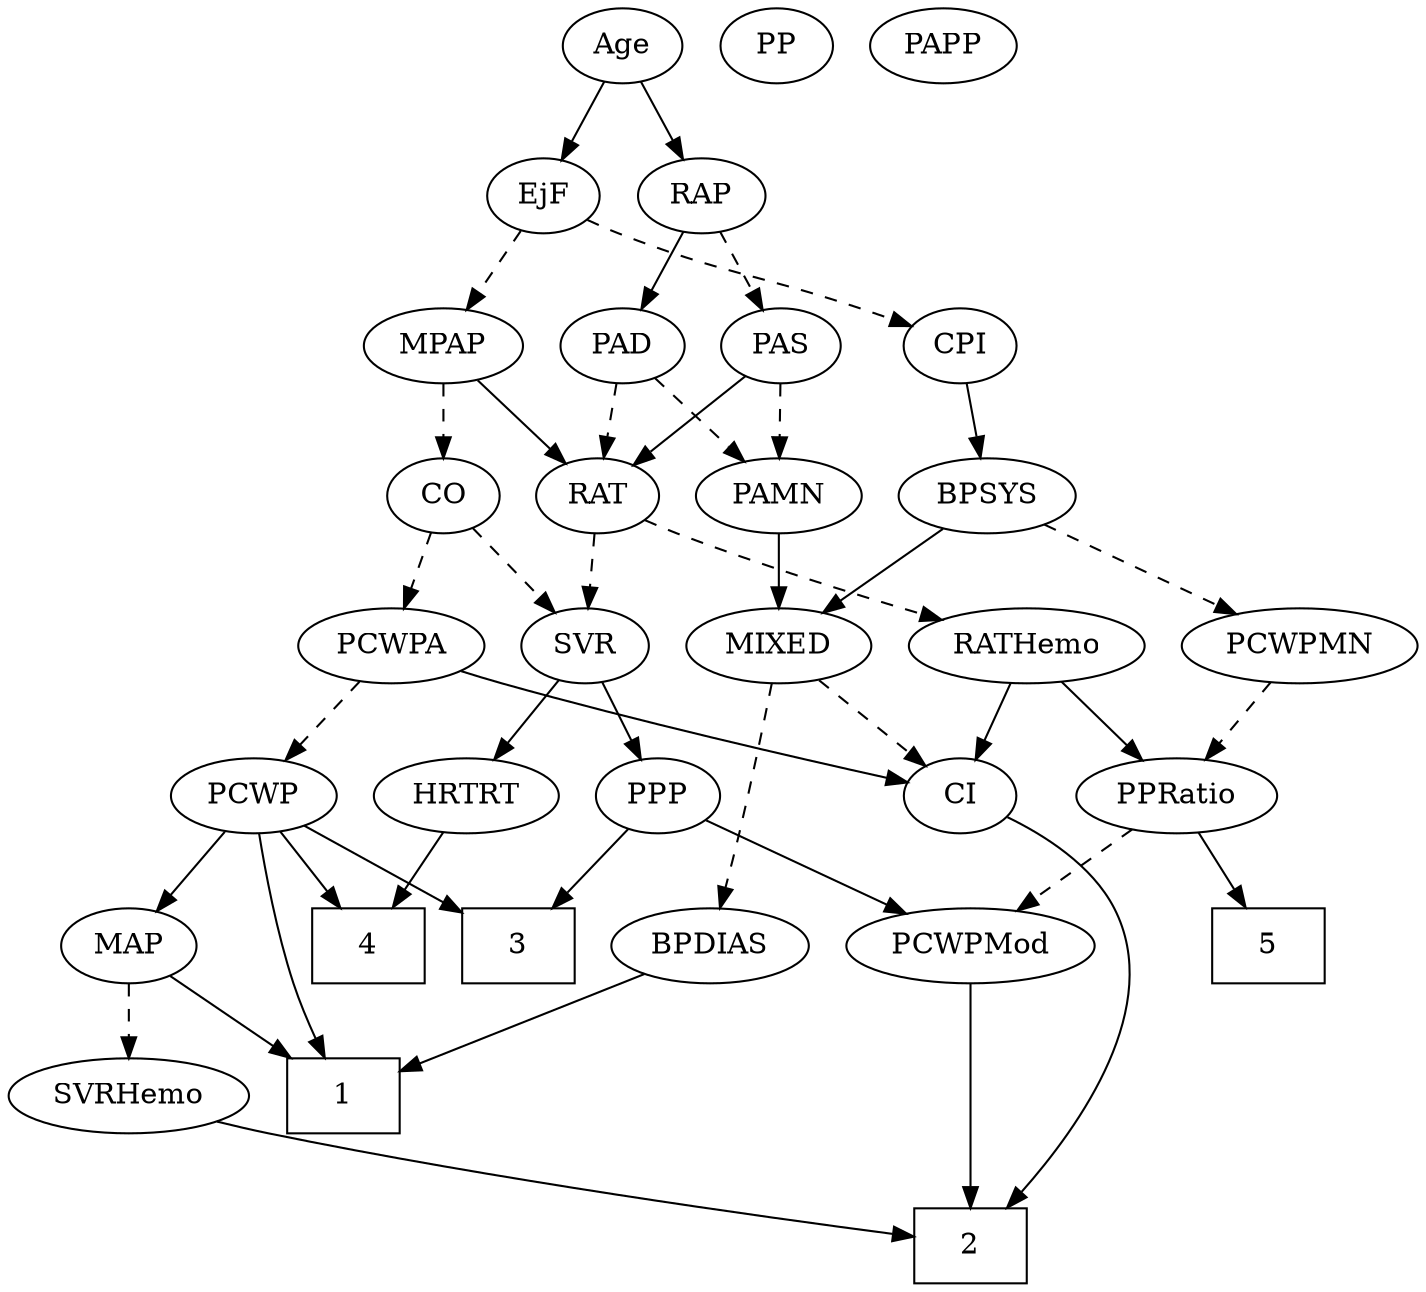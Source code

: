 strict digraph {
	graph [bb="0,0,597.29,612"];
	node [label="\N"];
	1	[height=0.5,
		pos="452.25,90",
		shape=box,
		width=0.75];
	2	[height=0.5,
		pos="264.25,18",
		shape=box,
		width=0.75];
	3	[height=0.5,
		pos="361.25,162",
		shape=box,
		width=0.75];
	4	[height=0.5,
		pos="433.25,162",
		shape=box,
		width=0.75];
	5	[height=0.5,
		pos="167.25,162",
		shape=box,
		width=0.75];
	Age	[height=0.5,
		pos="177.25,594",
		width=0.75];
	EjF	[height=0.5,
		pos="214.25,522",
		width=0.75];
	Age -> EjF	[pos="e,205.71,539.15 185.83,576.76 190.31,568.28 195.9,557.71 200.93,548.2",
		style=solid];
	RAP	[height=0.5,
		pos="140.25,522",
		width=0.77632];
	Age -> RAP	[pos="e,148.78,539.15 168.66,576.76 164.18,568.28 158.6,557.71 153.56,548.2",
		style=solid];
	MPAP	[height=0.5,
		pos="294.25,450",
		width=0.97491];
	EjF -> MPAP	[pos="e,277.09,466.01 230.05,507.17 241.29,497.34 256.61,483.93 269.46,472.69",
		style=dashed];
	CPI	[height=0.5,
		pos="214.25,450",
		width=0.75];
	EjF -> CPI	[pos="e,214.25,468.1 214.25,503.7 214.25,495.98 214.25,486.71 214.25,478.11",
		style=dashed];
	PAD	[height=0.5,
		pos="140.25,450",
		width=0.79437];
	RAP -> PAD	[pos="e,140.25,468.1 140.25,503.7 140.25,495.98 140.25,486.71 140.25,478.11",
		style=solid];
	PAS	[height=0.5,
		pos="66.246,450",
		width=0.75];
	RAP -> PAS	[pos="e,81.306,465.25 124.91,506.5 114.43,496.58 100.35,483.26 88.618,472.16",
		style=dashed];
	MIXED	[height=0.5,
		pos="42.246,306",
		width=1.1193];
	BPDIAS	[height=0.5,
		pos="42.246,162",
		width=1.1735];
	MIXED -> BPDIAS	[pos="e,42.246,180.19 42.246,287.87 42.246,263.67 42.246,219.21 42.246,190.39",
		style=dashed];
	CI	[height=0.5,
		pos="115.25,234",
		width=0.75];
	MIXED -> CI	[pos="e,100.09,249.54 58.447,289.46 68.549,279.78 81.693,267.17 92.793,256.53",
		style=dashed];
	CO	[height=0.5,
		pos="363.25,378",
		width=0.75];
	MPAP -> CO	[pos="e,348.92,393.54 309.56,433.46 319.02,423.87 331.29,411.42 341.72,400.84",
		style=dashed];
	RAT	[height=0.5,
		pos="267.25,378",
		width=0.75827];
	MPAP -> RAT	[pos="e,273.72,395.79 287.71,432.05 284.63,424.06 280.87,414.33 277.43,405.4",
		style=solid];
	BPSYS	[height=0.5,
		pos="184.25,378",
		width=1.0471];
	BPSYS -> MIXED	[pos="e,68.374,319.88 158.86,364.49 136.22,353.33 102.86,336.88 77.614,324.43",
		style=solid];
	PCWPMN	[height=0.5,
		pos="267.25,306",
		width=1.3902];
	BPSYS -> PCWPMN	[pos="e,248.41,322.89 202.26,361.81 213.44,352.38 228.02,340.08 240.54,329.53",
		style=dashed];
	PAMN	[height=0.5,
		pos="66.246,378",
		width=1.011];
	PAD -> PAMN	[pos="e,82.327,394.21 124.91,434.5 114.8,424.93 101.35,412.21 89.886,401.36",
		style=dashed];
	PAD -> RAT	[pos="e,246.67,390.34 161.22,437.44 182.12,425.92 214.39,408.14 237.84,395.21",
		style=dashed];
	SVR	[height=0.5,
		pos="363.25,306",
		width=0.77632];
	CO -> SVR	[pos="e,363.25,324.1 363.25,359.7 363.25,351.98 363.25,342.71 363.25,334.11",
		style=dashed];
	PCWPA	[height=0.5,
		pos="451.25,306",
		width=1.1555];
	CO -> PCWPA	[pos="e,432.19,322.16 380.21,363.5 392.66,353.61 409.81,339.96 424.14,328.56",
		style=dashed];
	PAS -> PAMN	[pos="e,66.246,396.1 66.246,431.7 66.246,423.98 66.246,414.71 66.246,406.11",
		style=dashed];
	PAS -> RAT	[pos="e,246.18,389.67 87.311,438.33 92.151,436.08 97.324,433.83 102.25,432 158.02,411.22 175.47,416.78 231.25,396 233.09,395.31 234.97,\
394.57 236.86,393.79",
		style=solid];
	PAMN -> MIXED	[pos="e,48.169,324.28 60.437,360.05 57.735,352.18 54.458,342.62 51.433,333.79",
		style=solid];
	RATHemo	[height=0.5,
		pos="150.25,306",
		width=1.3721];
	PPRatio	[height=0.5,
		pos="214.25,234",
		width=1.1013];
	RATHemo -> PPRatio	[pos="e,199.48,251.15 165.09,288.76 173.25,279.84 183.52,268.61 192.56,258.72",
		style=solid];
	RATHemo -> CI	[pos="e,123.4,251.31 141.77,288.05 137.63,279.77 132.56,269.62 127.96,260.42",
		style=solid];
	CPI -> BPSYS	[pos="e,191.51,395.96 207.14,432.41 203.68,424.34 199.43,414.43 195.54,405.35",
		style=solid];
	RAT -> RATHemo	[pos="e,174.78,321.68 247.66,365.28 230.21,354.84 204.3,339.34 183.59,326.95",
		style=dashed];
	RAT -> SVR	[pos="e,345.42,319.99 284.85,364.16 299.51,353.47 320.59,338.1 337.2,325.99",
		style=dashed];
	PPP	[height=0.5,
		pos="306.25,234",
		width=0.75];
	SVR -> PPP	[pos="e,318.59,250.16 350.88,289.81 343.33,280.55 333.54,268.52 325.05,258.09",
		style=solid];
	HRTRT	[height=0.5,
		pos="391.25,234",
		width=1.1013];
	SVR -> HRTRT	[pos="e,384.46,251.96 369.88,288.41 373.11,280.34 377.07,270.43 380.7,261.35",
		style=solid];
	PCWPMod	[height=0.5,
		pos="264.25,162",
		width=1.4443];
	PCWPMod -> 2	[pos="e,264.25,36.189 264.25,143.87 264.25,119.67 264.25,75.211 264.25,46.393",
		style=solid];
	PCWP	[height=0.5,
		pos="484.25,234",
		width=0.97491];
	PCWPA -> PCWP	[pos="e,476.33,251.79 459.23,288.05 463.04,279.97 467.69,270.12 471.94,261.11",
		style=dashed];
	PCWPA -> CI	[pos="e,138.15,243.73 420.48,293.81 413.86,291.67 406.87,289.6 400.25,288 297.53,263.2 267.88,277.1 165.25,252 159.48,250.59 153.44,248.81 \
147.63,246.93",
		style=solid];
	PCWPMN -> PPRatio	[pos="e,226.72,251.47 254.69,288.41 248.15,279.78 240.04,269.06 232.79,259.5",
		style=dashed];
	SVRHemo	[height=0.5,
		pos="547.25,90",
		width=1.3902];
	SVRHemo -> 2	[pos="e,291.59,25.023 509.87,77.936 502.71,75.9 495.26,73.839 488.25,72 422.8,54.839 345.94,37.195 301.39,27.213",
		style=solid];
	BPDIAS -> 1	[pos="e,425.15,95.238 79.883,153.59 95.725,150.53 114.37,147.01 131.25,144 233.8,125.74 355.19,106.28 415.05,96.83",
		style=solid];
	MAP	[height=0.5,
		pos="547.25,162",
		width=0.84854];
	MAP -> 1	[pos="e,475.56,108.18 528.93,147.5 516.22,138.14 498.96,125.42 484.03,114.42",
		style=solid];
	MAP -> SVRHemo	[pos="e,547.25,108.1 547.25,143.7 547.25,135.98 547.25,126.71 547.25,118.11",
		style=dashed];
	PP	[height=0.5,
		pos="249.25,594",
		width=0.75];
	PPP -> 3	[pos="e,347.79,180.13 318.18,217.81 324.99,209.14 333.71,198.05 341.51,188.12",
		style=solid];
	PPP -> PCWPMod	[pos="e,274.32,179.8 296.72,217.12 291.65,208.68 285.31,198.1 279.57,188.55",
		style=solid];
	PPRatio -> 5	[pos="e,178.96,180.45 203.11,216.41 197.59,208.2 190.81,198.1 184.64,188.9",
		style=solid];
	PPRatio -> PCWPMod	[pos="e,252.37,179.63 225.84,216.76 231.94,208.23 239.54,197.58 246.38,188.02",
		style=dashed];
	PCWP -> 1	[pos="e,458.39,108.01 482.09,215.79 479.66,197.75 475.25,168.66 469.25,144 467.13,135.32 464.33,126 461.61,117.64",
		style=solid];
	PCWP -> 3	[pos="e,388.39,178.45 461.69,220.16 443.68,209.92 418.12,195.37 397.28,183.51",
		style=solid];
	PCWP -> 4	[pos="e,445.72,180.12 472.42,216.76 466.29,208.35 458.67,197.89 451.78,188.44",
		style=solid];
	PCWP -> MAP	[pos="e,533.3,178.49 498.23,217.46 506.55,208.22 517.26,196.32 526.54,186",
		style=solid];
	CI -> 2	[pos="e,237.45,36.189 115.19,215.89 115.82,197.16 118.89,166.77 131.25,144 154.59,100.98 198.19,64.36 229.1,42.085",
		style=solid];
	PAPP	[height=0.5,
		pos="326.25,594",
		width=0.88464];
	HRTRT -> 4	[pos="e,422.78,180.45 401.2,216.41 406.08,208.28 412.06,198.31 417.54,189.18",
		style=solid];
}
